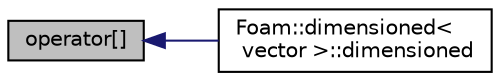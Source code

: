 digraph "operator[]"
{
  bgcolor="transparent";
  edge [fontname="Helvetica",fontsize="10",labelfontname="Helvetica",labelfontsize="10"];
  node [fontname="Helvetica",fontsize="10",shape=record];
  rankdir="LR";
  Node19708 [label="operator[]",height=0.2,width=0.4,color="black", fillcolor="grey75", style="filled", fontcolor="black"];
  Node19708 -> Node19709 [dir="back",color="midnightblue",fontsize="10",style="solid",fontname="Helvetica"];
  Node19709 [label="Foam::dimensioned\<\l vector \>::dimensioned",height=0.2,width=0.4,color="black",URL="$a27473.html#a97d65bea54a56a86a6ee89c657ffd9cf",tooltip="Construct given a value (creates dimensionless value). "];
}
